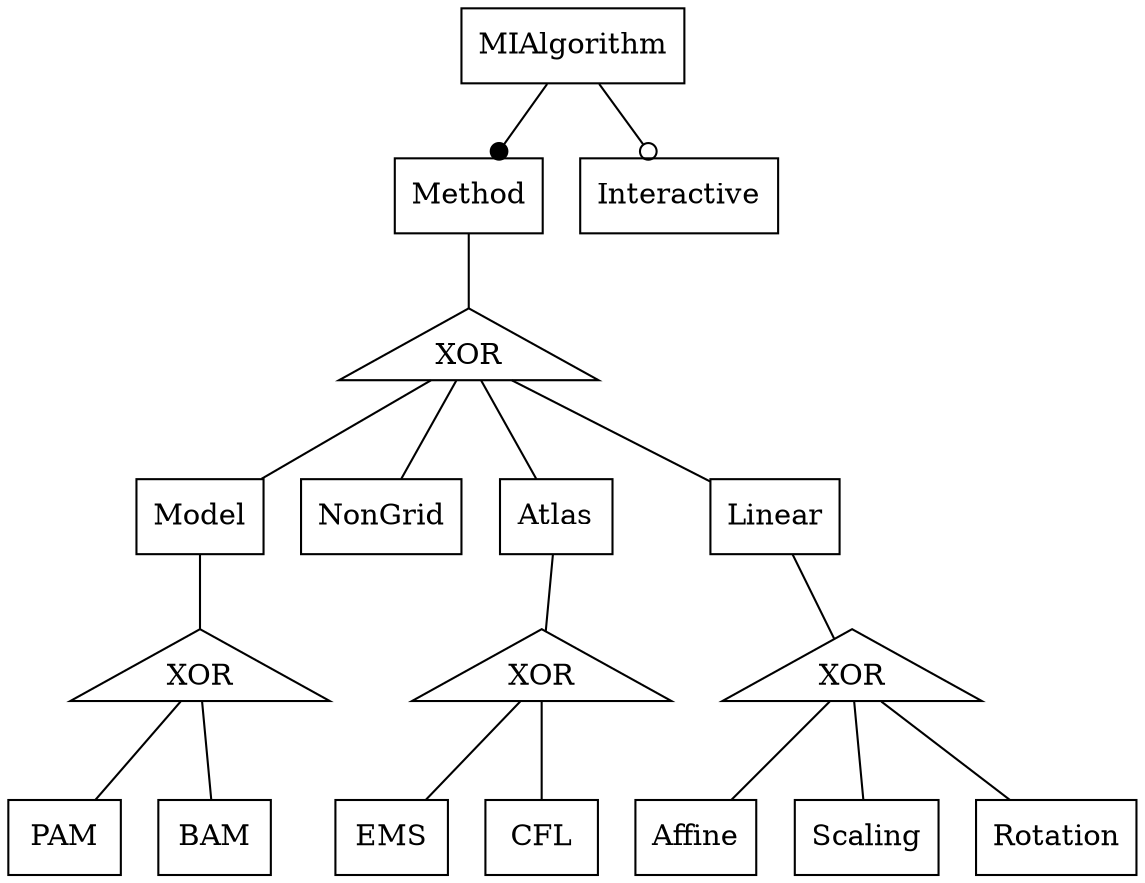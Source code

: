 digraph fmNaiveViewMIAlgorithm {
graph [rankdir=TB];
node [shape=box];
edge [arrowhead=normal];
172[label="Affine",]
173[label="Model",]
174[label="Method",]
175[label="EMS",]
176[label="Scaling",]
177[label="MIAlgorithm",]
178[label="PAM",]
180[label="NonGrid",]
181[label="Atlas",]
182[label="CFL",]
183[label="BAM",]
184[label="Linear",]
185[label="Rotation",]
186[label="Interactive",]
189[label="XOR",shape="triangle",width=0.3]
181->189[arrowhead=none];
189->182[arrowhead=none];
189->175[arrowhead=none];
177->186[arrowhead=odot];
190[label="XOR",shape="triangle",width=0.3]
173->190[arrowhead=none];
190->178[arrowhead=none];
190->183[arrowhead=none];
177->174[arrowhead=dot];
191[label="XOR",shape="triangle",width=0.3]
174->191[arrowhead=none];
191->173[arrowhead=none];
191->180[arrowhead=none];
191->181[arrowhead=none];
191->184[arrowhead=none];
192[label="XOR",shape="triangle",width=0.3]
184->192[arrowhead=none];
192->172[arrowhead=none];
192->176[arrowhead=none];
192->185[arrowhead=none];
}